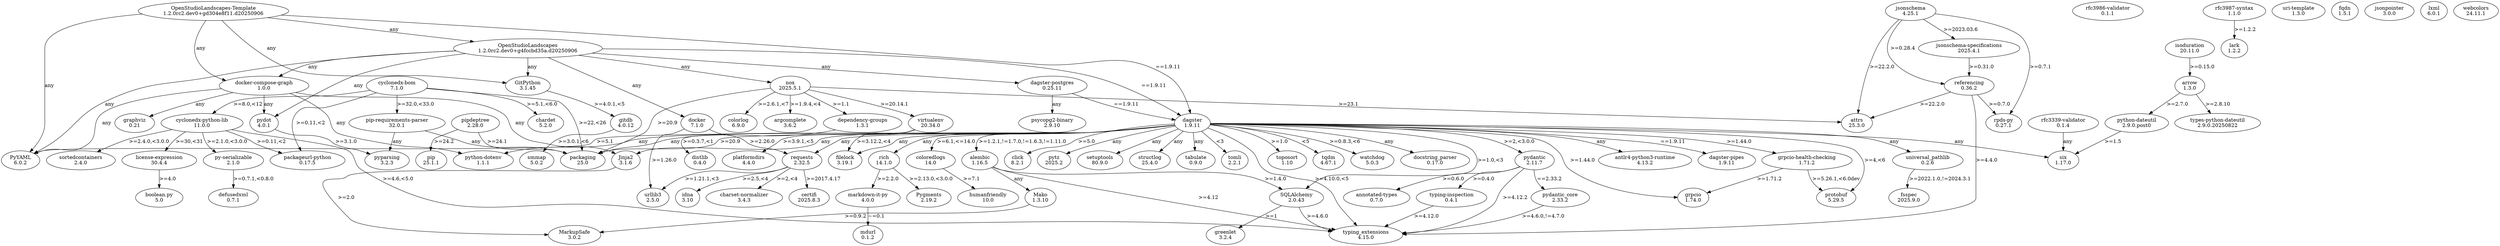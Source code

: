 digraph {
	"annotated-types" [label="annotated-types\n0.7.0"]
	"antlr4-python3-runtime" [label="antlr4-python3-runtime\n4.13.2"]
	"boolean-py" [label="boolean.py\n5.0"]
	"charset-normalizer" [label="charset-normalizer\n3.4.3"]
	"cyclonedx-bom" -> "cyclonedx-python-lib" [label=">=8.0,<12"]
	"cyclonedx-bom" -> "packageurl-python" [label=">=0.11,<2"]
	"cyclonedx-bom" -> "pip-requirements-parser" [label=">=32.0,<33.0"]
	"cyclonedx-bom" -> chardet [label=">=5.1,<6.0"]
	"cyclonedx-bom" -> packaging [label=">=22,<26"]
	"cyclonedx-bom" [label="cyclonedx-bom\n7.1.0"]
	"cyclonedx-python-lib" -> "license-expression" [label=">=30,<31"]
	"cyclonedx-python-lib" -> "packageurl-python" [label=">=0.11,<2"]
	"cyclonedx-python-lib" -> "py-serializable" [label=">=2.1.0,<3.0.0"]
	"cyclonedx-python-lib" -> "typing-extensions" [label=">=4.6,<5.0"]
	"cyclonedx-python-lib" -> sortedcontainers [label=">=2.4.0,<3.0.0"]
	"cyclonedx-python-lib" [label="cyclonedx-python-lib\n11.0.0"]
	"dagster-pipes" [label="dagster-pipes\n1.9.11"]
	"dagster-postgres" -> "psycopg2-binary" [label=any]
	"dagster-postgres" -> dagster [label="==1.9.11"]
	"dagster-postgres" [label="dagster-postgres\n0.25.11"]
	"dependency-groups" -> packaging [label=any]
	"dependency-groups" [label="dependency-groups\n1.3.1"]
	"docker-compose-graph" -> "python-dotenv" [label=any]
	"docker-compose-graph" -> graphviz [label=any]
	"docker-compose-graph" -> jinja2 [label=any]
	"docker-compose-graph" -> pydot [label=any]
	"docker-compose-graph" -> pyyaml [label=any]
	"docker-compose-graph" [label="docker-compose-graph\n1.0.0"]
	"docstring-parser" [label="docstring_parser\n0.17.0"]
	"grpcio-health-checking" -> grpcio [label=">=1.71.2"]
	"grpcio-health-checking" -> protobuf [label=">=5.26.1,<6.0dev"]
	"grpcio-health-checking" [label="grpcio-health-checking\n1.71.2"]
	"jsonschema-specifications" -> referencing [label=">=0.31.0"]
	"jsonschema-specifications" [label="jsonschema-specifications\n2025.4.1"]
	"license-expression" -> "boolean-py" [label=">=4.0"]
	"license-expression" [label="license-expression\n30.4.4"]
	"markdown-it-py" -> mdurl [label="~=0.1"]
	"markdown-it-py" [label="markdown-it-py\n4.0.0"]
	"openstudiolandscapes-template" -> "docker-compose-graph" [label=any]
	"openstudiolandscapes-template" -> dagster [label="==1.9.11"]
	"openstudiolandscapes-template" -> gitpython [label=any]
	"openstudiolandscapes-template" -> openstudiolandscapes [label=any]
	"openstudiolandscapes-template" -> pyyaml [label=any]
	"openstudiolandscapes-template" [label="OpenStudioLandscapes-Template\n1.2.0rc2.dev0+gd304e8f11.d20250906"]
	"packageurl-python" [label="packageurl-python\n0.17.5"]
	"pip-requirements-parser" -> packaging [label=any]
	"pip-requirements-parser" -> pyparsing [label=any]
	"pip-requirements-parser" [label="pip-requirements-parser\n32.0.1"]
	"psycopg2-binary" [label="psycopg2-binary\n2.9.10"]
	"py-serializable" -> defusedxml [label=">=0.7.1,<0.8.0"]
	"py-serializable" [label="py-serializable\n2.1.0"]
	"pydantic-core" -> "typing-extensions" [label=">=4.6.0,!=4.7.0"]
	"pydantic-core" [label="pydantic_core\n2.33.2"]
	"python-dateutil" -> six [label=">=1.5"]
	"python-dateutil" [label="python-dateutil\n2.9.0.post0"]
	"python-dotenv" [label="python-dotenv\n1.1.1"]
	"rfc3339-validator" -> six [label=any]
	"rfc3339-validator" [label="rfc3339-validator\n0.1.4"]
	"rfc3986-validator" [label="rfc3986-validator\n0.1.1"]
	"rfc3987-syntax" -> lark [label=">=1.2.2"]
	"rfc3987-syntax" [label="rfc3987-syntax\n1.1.0"]
	"rpds-py" [label="rpds-py\n0.27.1"]
	"types-python-dateutil" [label="types-python-dateutil\n2.9.0.20250822"]
	"typing-extensions" [label="typing_extensions\n4.15.0"]
	"typing-inspection" -> "typing-extensions" [label=">=4.12.0"]
	"typing-inspection" [label="typing-inspection\n0.4.1"]
	"universal-pathlib" -> fsspec [label=">=2022.1.0,!=2024.3.1"]
	"universal-pathlib" [label="universal_pathlib\n0.2.6"]
	"uri-template" [label="uri-template\n1.3.0"]
	alembic -> "typing-extensions" [label=">=4.12"]
	alembic -> mako [label=any]
	alembic -> sqlalchemy [label=">=1.4.0"]
	alembic [label="alembic\n1.16.5"]
	argcomplete [label="argcomplete\n3.6.2"]
	arrow -> "python-dateutil" [label=">=2.7.0"]
	arrow -> "types-python-dateutil" [label=">=2.8.10"]
	arrow [label="arrow\n1.3.0"]
	attrs [label="attrs\n25.3.0"]
	certifi [label="certifi\n2025.8.3"]
	chardet [label="chardet\n5.2.0"]
	click [label="click\n8.2.1"]
	coloredlogs -> humanfriendly [label=">=7.1"]
	coloredlogs [label="coloredlogs\n14.0"]
	colorlog [label="colorlog\n6.9.0"]
	dagster -> "antlr4-python3-runtime" [label=any]
	dagster -> "dagster-pipes" [label="==1.9.11"]
	dagster -> "docstring-parser" [label=any]
	dagster -> "grpcio-health-checking" [label=">=1.44.0"]
	dagster -> "python-dotenv" [label=any]
	dagster -> "typing-extensions" [label=">=4.10.0,<5"]
	dagster -> "universal-pathlib" [label=any]
	dagster -> alembic [label=">=1.2.1,!=1.7.0,!=1.6.3,!=1.11.0"]
	dagster -> click [label=">=5.0"]
	dagster -> coloredlogs [label=">=6.1,<=14.0"]
	dagster -> filelock [label=any]
	dagster -> grpcio [label=">=1.44.0"]
	dagster -> jinja2 [label=any]
	dagster -> packaging [label=">=20.9"]
	dagster -> protobuf [label=">=4,<6"]
	dagster -> pydantic [label=">=2,<3.0.0"]
	dagster -> pytz [label=any]
	dagster -> pyyaml [label=">=5.1"]
	dagster -> requests [label=any]
	dagster -> rich [label=any]
	dagster -> setuptools [label=any]
	dagster -> six [label=any]
	dagster -> sqlalchemy [label=">=1.0,<3"]
	dagster -> structlog [label=any]
	dagster -> tabulate [label=any]
	dagster -> tomli [label="<3"]
	dagster -> toposort [label=">=1.0"]
	dagster -> tqdm [label="<5"]
	dagster -> watchdog [label=">=0.8.3,<6"]
	dagster [label="dagster\n1.9.11"]
	defusedxml [label="defusedxml\n0.7.1"]
	distlib [label="distlib\n0.4.0"]
	docker -> requests [label=">=2.26.0"]
	docker -> urllib3 [label=">=1.26.0"]
	docker [label="docker\n7.1.0"]
	filelock [label="filelock\n3.19.1"]
	fqdn [label="fqdn\n1.5.1"]
	fsspec [label="fsspec\n2025.9.0"]
	gitdb -> smmap [label=">=3.0.1,<6"]
	gitdb [label="gitdb\n4.0.12"]
	gitpython -> gitdb [label=">=4.0.1,<5"]
	gitpython [label="GitPython\n3.1.45"]
	graphviz [label="graphviz\n0.21"]
	greenlet [label="greenlet\n3.2.4"]
	grpcio [label="grpcio\n1.74.0"]
	humanfriendly [label="humanfriendly\n10.0"]
	idna [label="idna\n3.10"]
	isoduration -> arrow [label=">=0.15.0"]
	isoduration [label="isoduration\n20.11.0"]
	jinja2 -> markupsafe [label=">=2.0"]
	jinja2 [label="Jinja2\n3.1.6"]
	jsonpointer [label="jsonpointer\n3.0.0"]
	jsonschema -> "jsonschema-specifications" [label=">=2023.03.6"]
	jsonschema -> "rpds-py" [label=">=0.7.1"]
	jsonschema -> attrs [label=">=22.2.0"]
	jsonschema -> referencing [label=">=0.28.4"]
	jsonschema [label="jsonschema\n4.25.1"]
	lark [label="lark\n1.2.2"]
	lxml [label="lxml\n6.0.1"]
	mako -> markupsafe [label=">=0.9.2"]
	mako [label="Mako\n1.3.10"]
	markupsafe [label="MarkupSafe\n3.0.2"]
	mdurl [label="mdurl\n0.1.2"]
	nox -> "dependency-groups" [label=">=1.1"]
	nox -> argcomplete [label=">=1.9.4,<4"]
	nox -> attrs [label=">=23.1"]
	nox -> colorlog [label=">=2.6.1,<7"]
	nox -> packaging [label=">=20.9"]
	nox -> virtualenv [label=">=20.14.1"]
	nox [label="nox\n2025.5.1"]
	openstudiolandscapes -> "dagster-postgres" [label=any]
	openstudiolandscapes -> "docker-compose-graph" [label=any]
	openstudiolandscapes -> dagster [label="==1.9.11"]
	openstudiolandscapes -> docker [label=any]
	openstudiolandscapes -> gitpython [label=any]
	openstudiolandscapes -> nox [label=any]
	openstudiolandscapes -> pydot [label=any]
	openstudiolandscapes -> pyyaml [label=any]
	openstudiolandscapes [label="OpenStudioLandscapes\n1.2.0rc2.dev0+g4fccbd35a.d20250906"]
	packaging [label="packaging\n25.0"]
	pip [label="pip\n25.1.1"]
	pipdeptree -> packaging [label=">=24.1"]
	pipdeptree -> pip [label=">=24.2"]
	pipdeptree [label="pipdeptree\n2.28.0"]
	platformdirs [label="platformdirs\n4.4.0"]
	protobuf [label="protobuf\n5.29.5"]
	pydantic -> "annotated-types" [label=">=0.6.0"]
	pydantic -> "pydantic-core" [label="==2.33.2"]
	pydantic -> "typing-extensions" [label=">=4.12.2"]
	pydantic -> "typing-inspection" [label=">=0.4.0"]
	pydantic [label="pydantic\n2.11.7"]
	pydot -> pyparsing [label=">=3.1.0"]
	pydot [label="pydot\n4.0.1"]
	pygments [label="Pygments\n2.19.2"]
	pyparsing [label="pyparsing\n3.2.3"]
	pytz [label="pytz\n2025.2"]
	pyyaml [label="PyYAML\n6.0.2"]
	referencing -> "rpds-py" [label=">=0.7.0"]
	referencing -> "typing-extensions" [label=">=4.4.0"]
	referencing -> attrs [label=">=22.2.0"]
	referencing [label="referencing\n0.36.2"]
	requests -> "charset-normalizer" [label=">=2,<4"]
	requests -> certifi [label=">=2017.4.17"]
	requests -> idna [label=">=2.5,<4"]
	requests -> urllib3 [label=">=1.21.1,<3"]
	requests [label="requests\n2.32.5"]
	rich -> "markdown-it-py" [label=">=2.2.0"]
	rich -> pygments [label=">=2.13.0,<3.0.0"]
	rich [label="rich\n14.1.0"]
	setuptools [label="setuptools\n80.9.0"]
	six [label="six\n1.17.0"]
	smmap [label="smmap\n5.0.2"]
	sortedcontainers [label="sortedcontainers\n2.4.0"]
	sqlalchemy -> "typing-extensions" [label=">=4.6.0"]
	sqlalchemy -> greenlet [label=">=1"]
	sqlalchemy [label="SQLAlchemy\n2.0.43"]
	structlog [label="structlog\n25.4.0"]
	tabulate [label="tabulate\n0.9.0"]
	tomli [label="tomli\n2.2.1"]
	toposort [label="toposort\n1.10"]
	tqdm [label="tqdm\n4.67.1"]
	urllib3 [label="urllib3\n2.5.0"]
	virtualenv -> distlib [label=">=0.3.7,<1"]
	virtualenv -> filelock [label=">=3.12.2,<4"]
	virtualenv -> platformdirs [label=">=3.9.1,<5"]
	virtualenv [label="virtualenv\n20.34.0"]
	watchdog [label="watchdog\n5.0.3"]
	webcolors [label="webcolors\n24.11.1"]
}

